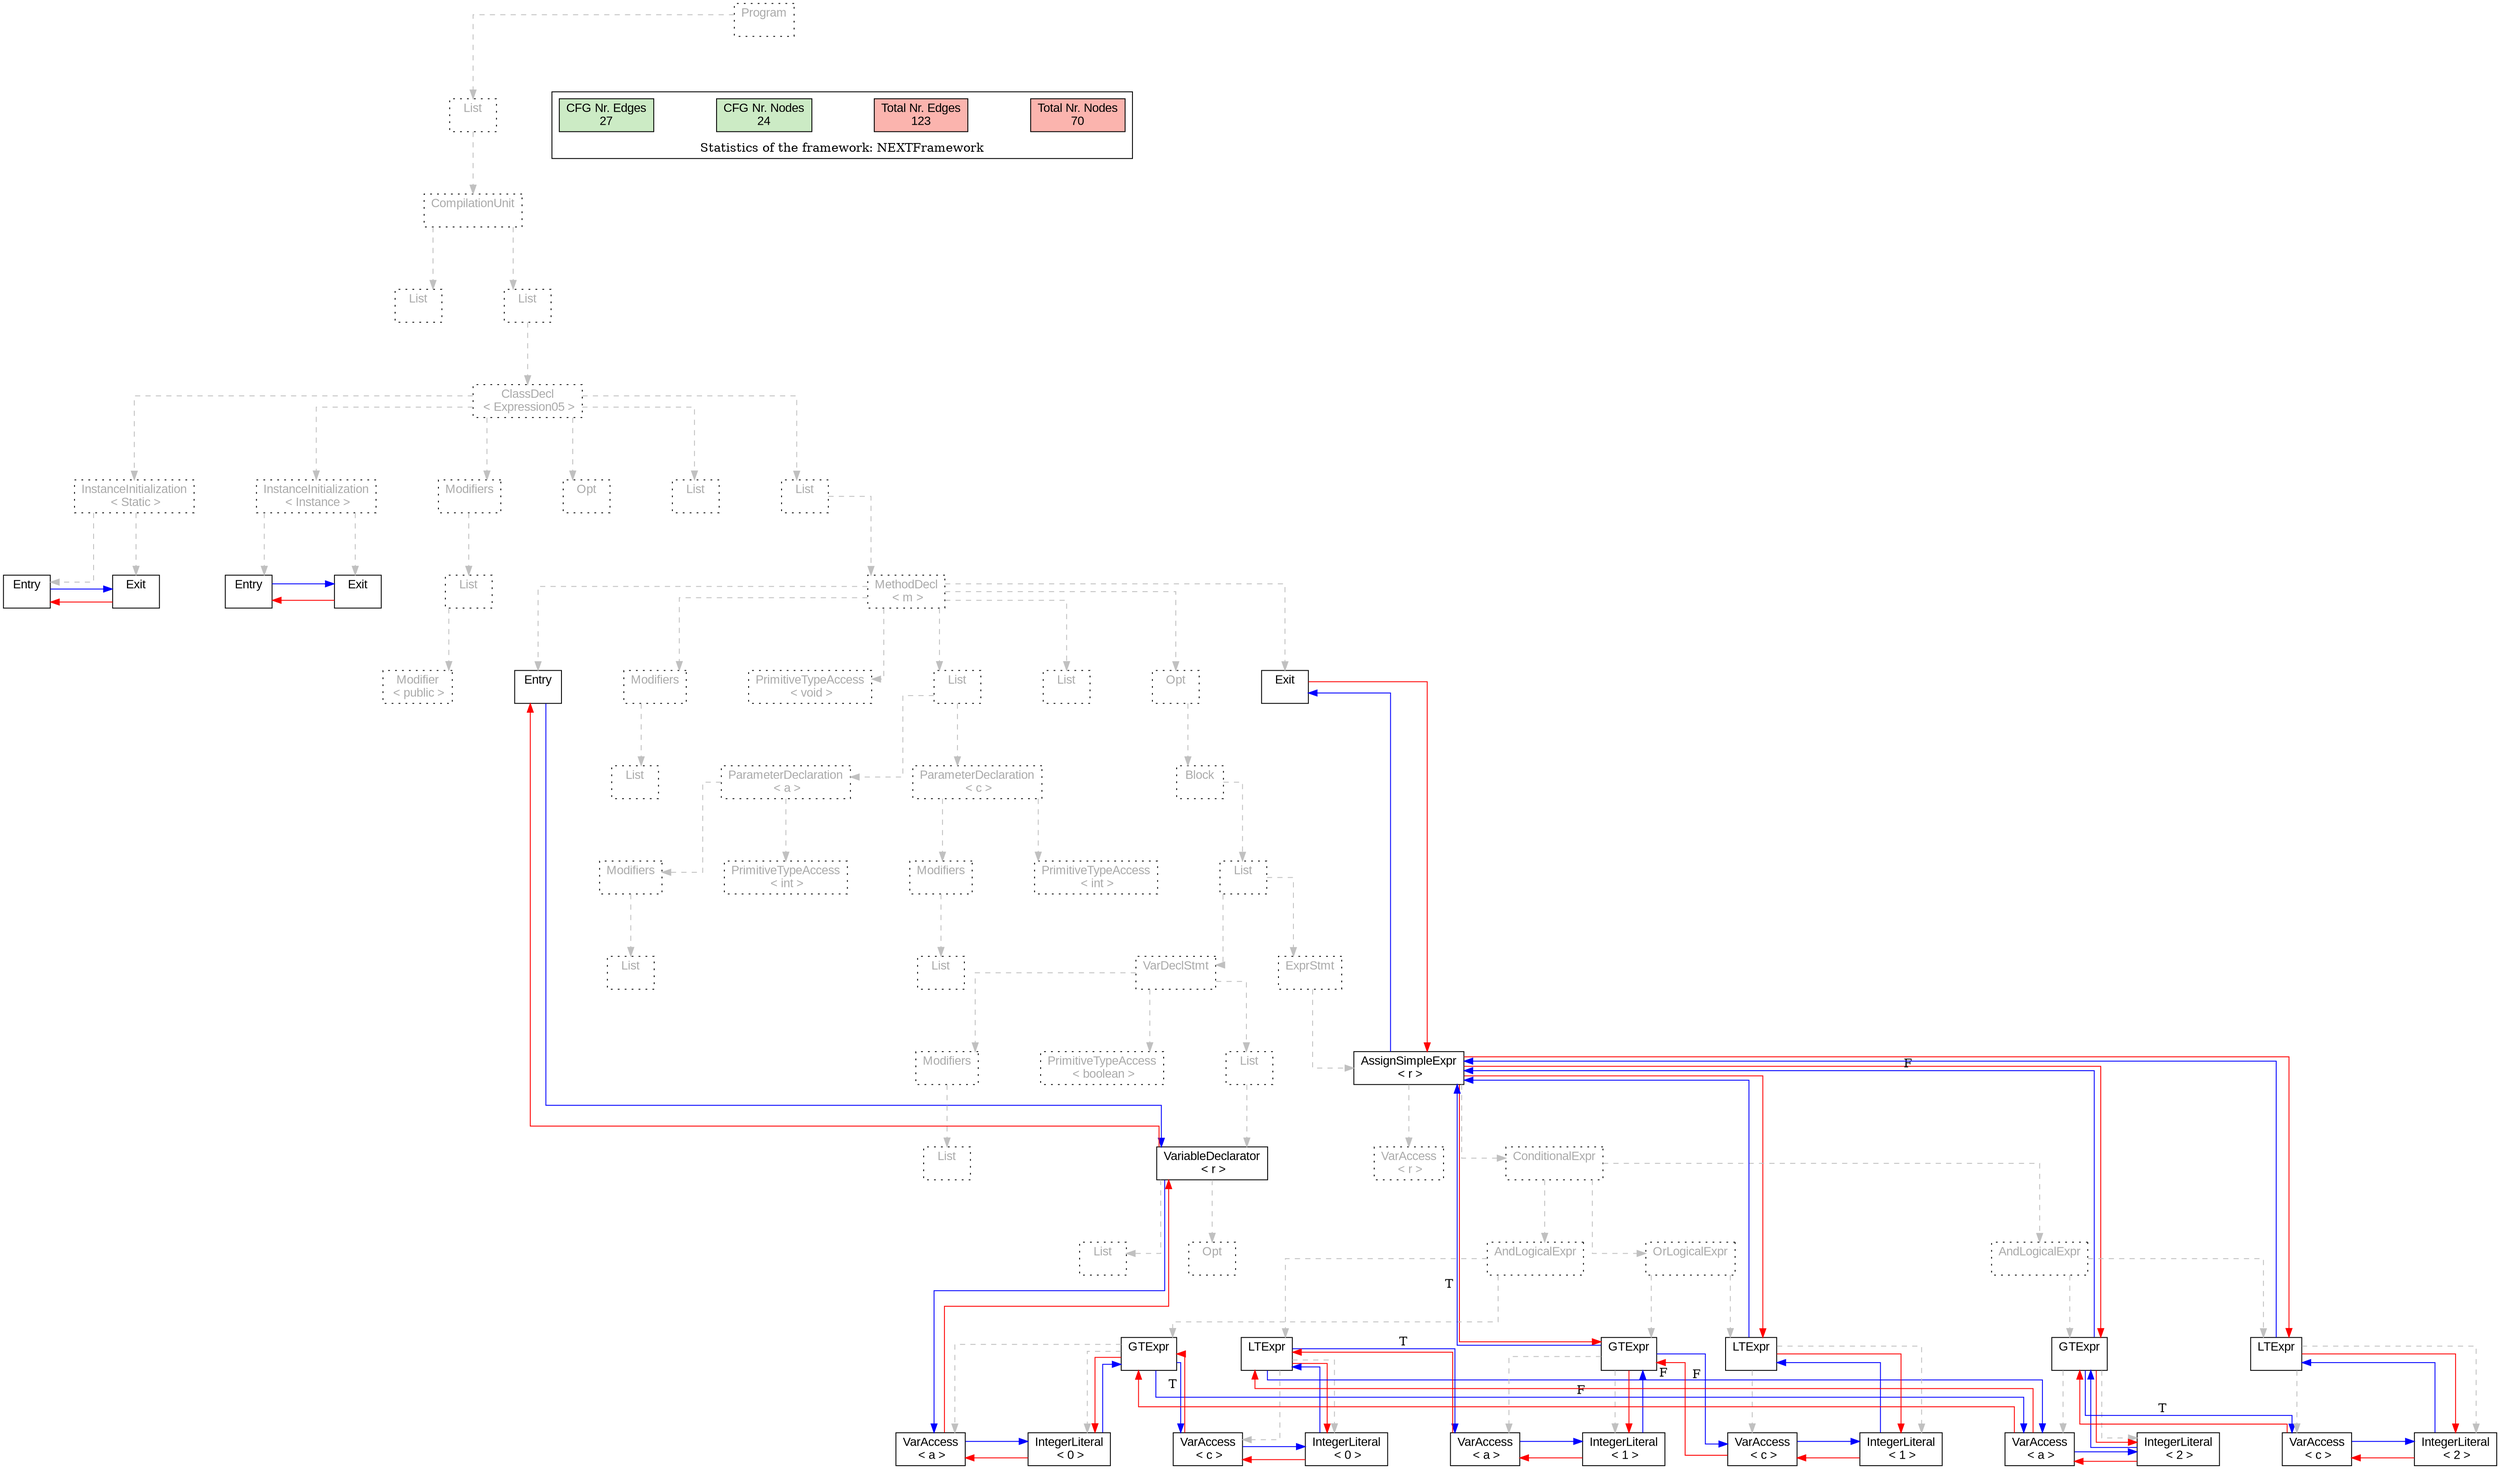 digraph G {
graph [splines=ortho, nodesep="1", ranksep="1"]
node [shape=rect, fontname=Arial];
{ rank = same; "Program[0]"}
{ rank = same; "List[1]"}
{ rank = same; "CompilationUnit[2]"}
{ rank = same; "List[3]"; "List[4]"}
{ rank = same; "ClassDecl[5]"}
{ rank = same; "Modifiers[22]"; "Opt[25]"; "List[26]"; "List[27]"; "InstanceInitialization[6]"; "InstanceInitialization[14]"}
{ rank = same; "List[23]"; "MethodDecl[28]"; "Entry[7]"; "Exit[8]"; "Entry[15]"; "Exit[16]"}
{ rank = same; "Modifier[24]"; "Entry[29]"; "Modifiers[30]"; "PrimitiveTypeAccess[32]"; "List[33]"; "List[42]"; "Opt[43]"; "Exit[44]"}
{ rank = same; "List[31]"; "ParameterDeclaration[34]"; "ParameterDeclaration[38]"; "Block[44]"}
{ rank = same; "Modifiers[35]"; "PrimitiveTypeAccess[37]"; "Modifiers[39]"; "PrimitiveTypeAccess[41]"; "List[45]"}
{ rank = same; "List[36]"; "List[40]"; "VarDeclStmt[46]"; "ExprStmt[54]"}
{ rank = same; "Modifiers[47]"; "PrimitiveTypeAccess[49]"; "List[50]"; "AssignSimpleExpr[55]"}
{ rank = same; "List[48]"; "VariableDeclarator[51]"; "VarAccess[56]"; "ConditionalExpr[57]"}
{ rank = same; "List[52]"; "Opt[53]"; "AndLogicalExpr[58]"; "OrLogicalExpr[65]"; "AndLogicalExpr[72]"}
{ rank = same; "GTExpr[59]"; "LTExpr[62]"; "GTExpr[66]"; "LTExpr[69]"; "GTExpr[73]"; "LTExpr[76]"}
{ rank = same; "VarAccess[60]"; "IntegerLiteral[61]"; "VarAccess[63]"; "IntegerLiteral[64]"; "VarAccess[67]"; "IntegerLiteral[68]"; "VarAccess[70]"; "IntegerLiteral[71]"; "VarAccess[74]"; "IntegerLiteral[75]"; "VarAccess[77]"; "IntegerLiteral[78]"}
"Program[0]" [label="Program\n ", style= dotted   fillcolor="#eeeeee" fontcolor="#aaaaaa"  ]
"List[1]" [label="List\n ", style= dotted   fillcolor="#eeeeee" fontcolor="#aaaaaa"  ]
"CompilationUnit[2]" [label="CompilationUnit\n ", style= dotted   fillcolor="#eeeeee" fontcolor="#aaaaaa"  ]
"List[3]" [label="List\n ", style= dotted   fillcolor="#eeeeee" fontcolor="#aaaaaa"  ]
"List[4]" [label="List\n ", style= dotted   fillcolor="#eeeeee" fontcolor="#aaaaaa"  ]
"ClassDecl[5]" [label="ClassDecl\n < Expression05 >", style= dotted   fillcolor="#eeeeee" fontcolor="#aaaaaa"  ]
"Modifiers[22]" [label="Modifiers\n ", style= dotted   fillcolor="#eeeeee" fontcolor="#aaaaaa"  ]
"List[23]" [label="List\n ", style= dotted   fillcolor="#eeeeee" fontcolor="#aaaaaa"  ]
"Modifier[24]" [label="Modifier\n < public >", style= dotted   fillcolor="#eeeeee" fontcolor="#aaaaaa"  ]
"Opt[25]" [label="Opt\n ", style= dotted   fillcolor="#eeeeee" fontcolor="#aaaaaa"  ]
"List[26]" [label="List\n ", style= dotted   fillcolor="#eeeeee" fontcolor="#aaaaaa"  ]
"List[27]" [label="List\n ", style= dotted   fillcolor="#eeeeee" fontcolor="#aaaaaa"  ]
"MethodDecl[28]" [label="MethodDecl\n < m >", style= dotted   fillcolor="#eeeeee" fontcolor="#aaaaaa"  ]
"Entry[29]" [label="Entry\n ", fillcolor=white   style=filled  ]
"Modifiers[30]" [label="Modifiers\n ", style= dotted   fillcolor="#eeeeee" fontcolor="#aaaaaa"  ]
"List[31]" [label="List\n ", style= dotted   fillcolor="#eeeeee" fontcolor="#aaaaaa"  ]
"PrimitiveTypeAccess[32]" [label="PrimitiveTypeAccess\n < void >", style= dotted   fillcolor="#eeeeee" fontcolor="#aaaaaa"  ]
"List[33]" [label="List\n ", style= dotted   fillcolor="#eeeeee" fontcolor="#aaaaaa"  ]
"ParameterDeclaration[34]" [label="ParameterDeclaration\n < a >", style= dotted   fillcolor="#eeeeee" fontcolor="#aaaaaa"  ]
"Modifiers[35]" [label="Modifiers\n ", style= dotted   fillcolor="#eeeeee" fontcolor="#aaaaaa"  ]
"List[36]" [label="List\n ", style= dotted   fillcolor="#eeeeee" fontcolor="#aaaaaa"  ]
"PrimitiveTypeAccess[37]" [label="PrimitiveTypeAccess\n < int >", style= dotted   fillcolor="#eeeeee" fontcolor="#aaaaaa"  ]
"ParameterDeclaration[38]" [label="ParameterDeclaration\n < c >", style= dotted   fillcolor="#eeeeee" fontcolor="#aaaaaa"  ]
"Modifiers[39]" [label="Modifiers\n ", style= dotted   fillcolor="#eeeeee" fontcolor="#aaaaaa"  ]
"List[40]" [label="List\n ", style= dotted   fillcolor="#eeeeee" fontcolor="#aaaaaa"  ]
"PrimitiveTypeAccess[41]" [label="PrimitiveTypeAccess\n < int >", style= dotted   fillcolor="#eeeeee" fontcolor="#aaaaaa"  ]
"List[42]" [label="List\n ", style= dotted   fillcolor="#eeeeee" fontcolor="#aaaaaa"  ]
"Opt[43]" [label="Opt\n ", style= dotted   fillcolor="#eeeeee" fontcolor="#aaaaaa"  ]
"Block[44]" [label="Block\n ", style= dotted   fillcolor="#eeeeee" fontcolor="#aaaaaa"  ]
"List[45]" [label="List\n ", style= dotted   fillcolor="#eeeeee" fontcolor="#aaaaaa"  ]
"VarDeclStmt[46]" [label="VarDeclStmt\n ", style= dotted   fillcolor="#eeeeee" fontcolor="#aaaaaa"  ]
"Modifiers[47]" [label="Modifiers\n ", style= dotted   fillcolor="#eeeeee" fontcolor="#aaaaaa"  ]
"List[48]" [label="List\n ", style= dotted   fillcolor="#eeeeee" fontcolor="#aaaaaa"  ]
"PrimitiveTypeAccess[49]" [label="PrimitiveTypeAccess\n < boolean >", style= dotted   fillcolor="#eeeeee" fontcolor="#aaaaaa"  ]
"List[50]" [label="List\n ", style= dotted   fillcolor="#eeeeee" fontcolor="#aaaaaa"  ]
"VariableDeclarator[51]" [label="VariableDeclarator\n < r >", fillcolor=white   style=filled  ]
"List[52]" [label="List\n ", style= dotted   fillcolor="#eeeeee" fontcolor="#aaaaaa"  ]
"Opt[53]" [label="Opt\n ", style= dotted   fillcolor="#eeeeee" fontcolor="#aaaaaa"  ]
"ExprStmt[54]" [label="ExprStmt\n ", style= dotted   fillcolor="#eeeeee" fontcolor="#aaaaaa"  ]
"AssignSimpleExpr[55]" [label="AssignSimpleExpr\n < r >", fillcolor=white   style=filled  ]
"VarAccess[56]" [label="VarAccess\n < r >", style= dotted   fillcolor="#eeeeee" fontcolor="#aaaaaa"  ]
"ConditionalExpr[57]" [label="ConditionalExpr\n ", style= dotted   fillcolor="#eeeeee" fontcolor="#aaaaaa"  ]
"AndLogicalExpr[58]" [label="AndLogicalExpr\n ", style= dotted   fillcolor="#eeeeee" fontcolor="#aaaaaa"  ]
"GTExpr[59]" [label="GTExpr\n ", fillcolor=white   style=filled  ]
"VarAccess[60]" [label="VarAccess\n < a >", fillcolor=white   style=filled  ]
"IntegerLiteral[61]" [label="IntegerLiteral\n < 0 >", fillcolor=white   style=filled  ]
"LTExpr[62]" [label="LTExpr\n ", fillcolor=white   style=filled  ]
"VarAccess[63]" [label="VarAccess\n < c >", fillcolor=white   style=filled  ]
"IntegerLiteral[64]" [label="IntegerLiteral\n < 0 >", fillcolor=white   style=filled  ]
"OrLogicalExpr[65]" [label="OrLogicalExpr\n ", style= dotted   fillcolor="#eeeeee" fontcolor="#aaaaaa"  ]
"GTExpr[66]" [label="GTExpr\n ", fillcolor=white   style=filled  ]
"VarAccess[67]" [label="VarAccess\n < a >", fillcolor=white   style=filled  ]
"IntegerLiteral[68]" [label="IntegerLiteral\n < 1 >", fillcolor=white   style=filled  ]
"LTExpr[69]" [label="LTExpr\n ", fillcolor=white   style=filled  ]
"VarAccess[70]" [label="VarAccess\n < c >", fillcolor=white   style=filled  ]
"IntegerLiteral[71]" [label="IntegerLiteral\n < 1 >", fillcolor=white   style=filled  ]
"AndLogicalExpr[72]" [label="AndLogicalExpr\n ", style= dotted   fillcolor="#eeeeee" fontcolor="#aaaaaa"  ]
"GTExpr[73]" [label="GTExpr\n ", fillcolor=white   style=filled  ]
"VarAccess[74]" [label="VarAccess\n < a >", fillcolor=white   style=filled  ]
"IntegerLiteral[75]" [label="IntegerLiteral\n < 2 >", fillcolor=white   style=filled  ]
"LTExpr[76]" [label="LTExpr\n ", fillcolor=white   style=filled  ]
"VarAccess[77]" [label="VarAccess\n < c >", fillcolor=white   style=filled  ]
"IntegerLiteral[78]" [label="IntegerLiteral\n < 2 >", fillcolor=white   style=filled  ]
"Exit[44]" [label="Exit\n ", fillcolor=white   style=filled  ]
"InstanceInitialization[6]" [label="InstanceInitialization\n < Instance >", style= dotted   fillcolor="#eeeeee" fontcolor="#aaaaaa"  ]
"Entry[7]" [label="Entry\n ", fillcolor=white   style=filled  ]
"Exit[8]" [label="Exit\n ", fillcolor=white   style=filled  ]
"InstanceInitialization[14]" [label="InstanceInitialization\n < Static >", style= dotted   fillcolor="#eeeeee" fontcolor="#aaaaaa"  ]
"Entry[15]" [label="Entry\n ", fillcolor=white   style=filled  ]
"Exit[16]" [label="Exit\n ", fillcolor=white   style=filled  ]
"CompilationUnit[2]" -> "List[3]" [style=dashed, color=gray]
"List[23]" -> "Modifier[24]" [style=dashed, color=gray]
"Modifiers[22]" -> "List[23]" [style=dashed, color=gray]
"ClassDecl[5]" -> "Modifiers[22]" [style=dashed, color=gray]
"ClassDecl[5]" -> "Opt[25]" [style=dashed, color=gray]
"ClassDecl[5]" -> "List[26]" [style=dashed, color=gray]
"MethodDecl[28]" -> "Entry[29]" [style=dashed, color=gray]
"Modifiers[30]" -> "List[31]" [style=dashed, color=gray]
"MethodDecl[28]" -> "Modifiers[30]" [style=dashed, color=gray]
"MethodDecl[28]" -> "PrimitiveTypeAccess[32]" [style=dashed, color=gray]
"Modifiers[35]" -> "List[36]" [style=dashed, color=gray]
"ParameterDeclaration[34]" -> "Modifiers[35]" [style=dashed, color=gray]
"ParameterDeclaration[34]" -> "PrimitiveTypeAccess[37]" [style=dashed, color=gray]
"List[33]" -> "ParameterDeclaration[34]" [style=dashed, color=gray]
"Modifiers[39]" -> "List[40]" [style=dashed, color=gray]
"ParameterDeclaration[38]" -> "Modifiers[39]" [style=dashed, color=gray]
"ParameterDeclaration[38]" -> "PrimitiveTypeAccess[41]" [style=dashed, color=gray]
"List[33]" -> "ParameterDeclaration[38]" [style=dashed, color=gray]
"MethodDecl[28]" -> "List[33]" [style=dashed, color=gray]
"MethodDecl[28]" -> "List[42]" [style=dashed, color=gray]
"Modifiers[47]" -> "List[48]" [style=dashed, color=gray]
"VarDeclStmt[46]" -> "Modifiers[47]" [style=dashed, color=gray]
"VarDeclStmt[46]" -> "PrimitiveTypeAccess[49]" [style=dashed, color=gray]
"VariableDeclarator[51]" -> "List[52]" [style=dashed, color=gray]
"VariableDeclarator[51]" -> "Opt[53]" [style=dashed, color=gray]
"List[50]" -> "VariableDeclarator[51]" [style=dashed, color=gray]
"VarDeclStmt[46]" -> "List[50]" [style=dashed, color=gray]
"List[45]" -> "VarDeclStmt[46]" [style=dashed, color=gray]
"AssignSimpleExpr[55]" -> "VarAccess[56]" [style=dashed, color=gray]
"GTExpr[59]" -> "VarAccess[60]" [style=dashed, color=gray]
"GTExpr[59]" -> "IntegerLiteral[61]" [style=dashed, color=gray]
"AndLogicalExpr[58]" -> "GTExpr[59]" [style=dashed, color=gray]
"LTExpr[62]" -> "VarAccess[63]" [style=dashed, color=gray]
"LTExpr[62]" -> "IntegerLiteral[64]" [style=dashed, color=gray]
"AndLogicalExpr[58]" -> "LTExpr[62]" [style=dashed, color=gray]
"ConditionalExpr[57]" -> "AndLogicalExpr[58]" [style=dashed, color=gray]
"GTExpr[66]" -> "VarAccess[67]" [style=dashed, color=gray]
"GTExpr[66]" -> "IntegerLiteral[68]" [style=dashed, color=gray]
"OrLogicalExpr[65]" -> "GTExpr[66]" [style=dashed, color=gray]
"LTExpr[69]" -> "VarAccess[70]" [style=dashed, color=gray]
"LTExpr[69]" -> "IntegerLiteral[71]" [style=dashed, color=gray]
"OrLogicalExpr[65]" -> "LTExpr[69]" [style=dashed, color=gray]
"ConditionalExpr[57]" -> "OrLogicalExpr[65]" [style=dashed, color=gray]
"GTExpr[73]" -> "VarAccess[74]" [style=dashed, color=gray]
"GTExpr[73]" -> "IntegerLiteral[75]" [style=dashed, color=gray]
"AndLogicalExpr[72]" -> "GTExpr[73]" [style=dashed, color=gray]
"LTExpr[76]" -> "VarAccess[77]" [style=dashed, color=gray]
"LTExpr[76]" -> "IntegerLiteral[78]" [style=dashed, color=gray]
"AndLogicalExpr[72]" -> "LTExpr[76]" [style=dashed, color=gray]
"ConditionalExpr[57]" -> "AndLogicalExpr[72]" [style=dashed, color=gray]
"AssignSimpleExpr[55]" -> "ConditionalExpr[57]" [style=dashed, color=gray]
"ExprStmt[54]" -> "AssignSimpleExpr[55]" [style=dashed, color=gray]
"List[45]" -> "ExprStmt[54]" [style=dashed, color=gray]
"Block[44]" -> "List[45]" [style=dashed, color=gray]
"Opt[43]" -> "Block[44]" [style=dashed, color=gray]
"MethodDecl[28]" -> "Opt[43]" [style=dashed, color=gray]
"MethodDecl[28]" -> "Exit[44]" [style=dashed, color=gray]
"List[27]" -> "MethodDecl[28]" [style=dashed, color=gray]
"ClassDecl[5]" -> "List[27]" [style=dashed, color=gray]
"InstanceInitialization[6]" -> "Entry[7]" [style=dashed, color=gray]
"InstanceInitialization[6]" -> "Exit[8]" [style=dashed, color=gray]
"InstanceInitialization[14]" -> "Entry[15]" [style=dashed, color=gray]
"InstanceInitialization[14]" -> "Exit[16]" [style=dashed, color=gray]
"ClassDecl[5]" -> "InstanceInitialization[6]" [style=dashed, color=gray]
"ClassDecl[5]" -> "InstanceInitialization[14]" [style=dashed, color=gray]
"List[4]" -> "ClassDecl[5]" [style=dashed, color=gray]
"CompilationUnit[2]" -> "List[4]" [style=dashed, color=gray]
"List[1]" -> "CompilationUnit[2]" [style=dashed, color=gray]
"Program[0]" -> "List[1]" [style=dashed, color=gray]
"Exit[16]" -> "Entry[15]" [color=red, constraint=false]
"Entry[15]" -> "Exit[16]" [color=blue, constraint=false, xlabel=" "] 
"Exit[8]" -> "Entry[7]" [color=red, constraint=false]
"Entry[7]" -> "Exit[8]" [color=blue, constraint=false, xlabel=" "] 
"Exit[44]" -> "AssignSimpleExpr[55]" [color=red, constraint=false]
"AssignSimpleExpr[55]" -> "Exit[44]" [color=blue, constraint=false, xlabel=" "] 
"AssignSimpleExpr[55]" -> "GTExpr[66]" [color=red, constraint=false]
"AssignSimpleExpr[55]" -> "LTExpr[69]" [color=red, constraint=false]
"AssignSimpleExpr[55]" -> "GTExpr[73]" [color=red, constraint=false]
"AssignSimpleExpr[55]" -> "LTExpr[76]" [color=red, constraint=false]
"LTExpr[69]" -> "AssignSimpleExpr[55]" [color=blue, constraint=false, xlabel=" "] 
"LTExpr[69]" -> "IntegerLiteral[71]" [color=red, constraint=false]
"IntegerLiteral[71]" -> "LTExpr[69]" [color=blue, constraint=false, xlabel=" "] 
"IntegerLiteral[71]" -> "VarAccess[70]" [color=red, constraint=false]
"VarAccess[70]" -> "IntegerLiteral[71]" [color=blue, constraint=false, xlabel=" "] 
"VarAccess[70]" -> "GTExpr[66]" [color=red, constraint=false]
"GTExpr[66]" -> "AssignSimpleExpr[55]" [color=blue, constraint=false, xlabel="T "] 
"GTExpr[66]" -> "VarAccess[70]" [color=blue, constraint=false, xlabel="F "] 
"GTExpr[66]" -> "IntegerLiteral[68]" [color=red, constraint=false]
"IntegerLiteral[68]" -> "GTExpr[66]" [color=blue, constraint=false, xlabel=" "] 
"IntegerLiteral[68]" -> "VarAccess[67]" [color=red, constraint=false]
"VarAccess[67]" -> "IntegerLiteral[68]" [color=blue, constraint=false, xlabel=" "] 
"VarAccess[67]" -> "LTExpr[62]" [color=red, constraint=false]
"LTExpr[76]" -> "AssignSimpleExpr[55]" [color=blue, constraint=false, xlabel=" "] 
"LTExpr[76]" -> "IntegerLiteral[78]" [color=red, constraint=false]
"IntegerLiteral[78]" -> "LTExpr[76]" [color=blue, constraint=false, xlabel=" "] 
"IntegerLiteral[78]" -> "VarAccess[77]" [color=red, constraint=false]
"VarAccess[77]" -> "IntegerLiteral[78]" [color=blue, constraint=false, xlabel=" "] 
"VarAccess[77]" -> "GTExpr[73]" [color=red, constraint=false]
"GTExpr[73]" -> "VarAccess[77]" [color=blue, constraint=false, xlabel="T "] 
"GTExpr[73]" -> "AssignSimpleExpr[55]" [color=blue, constraint=false, xlabel="F "] 
"GTExpr[73]" -> "IntegerLiteral[75]" [color=red, constraint=false]
"IntegerLiteral[75]" -> "GTExpr[73]" [color=blue, constraint=false, xlabel=" "] 
"IntegerLiteral[75]" -> "VarAccess[74]" [color=red, constraint=false]
"VarAccess[74]" -> "IntegerLiteral[75]" [color=blue, constraint=false, xlabel=" "] 
"VarAccess[74]" -> "GTExpr[59]" [color=red, constraint=false]
"VarAccess[74]" -> "LTExpr[62]" [color=red, constraint=false]
"LTExpr[62]" -> "VarAccess[67]" [color=blue, constraint=false, xlabel="T "] 
"LTExpr[62]" -> "VarAccess[74]" [color=blue, constraint=false, xlabel="F "] 
"LTExpr[62]" -> "IntegerLiteral[64]" [color=red, constraint=false]
"IntegerLiteral[64]" -> "LTExpr[62]" [color=blue, constraint=false, xlabel=" "] 
"IntegerLiteral[64]" -> "VarAccess[63]" [color=red, constraint=false]
"VarAccess[63]" -> "IntegerLiteral[64]" [color=blue, constraint=false, xlabel=" "] 
"VarAccess[63]" -> "GTExpr[59]" [color=red, constraint=false]
"GTExpr[59]" -> "VarAccess[63]" [color=blue, constraint=false, xlabel="T "] 
"GTExpr[59]" -> "VarAccess[74]" [color=blue, constraint=false, xlabel="F "] 
"GTExpr[59]" -> "IntegerLiteral[61]" [color=red, constraint=false]
"IntegerLiteral[61]" -> "GTExpr[59]" [color=blue, constraint=false, xlabel=" "] 
"IntegerLiteral[61]" -> "VarAccess[60]" [color=red, constraint=false]
"VarAccess[60]" -> "IntegerLiteral[61]" [color=blue, constraint=false, xlabel=" "] 
"VarAccess[60]" -> "VariableDeclarator[51]" [color=red, constraint=false]
"VariableDeclarator[51]" -> "VarAccess[60]" [color=blue, constraint=false, xlabel=" "] 
"VariableDeclarator[51]" -> "Entry[29]" [color=red, constraint=false]
"Entry[29]" -> "VariableDeclarator[51]" [color=blue, constraint=false, xlabel=" "] 
"List[3]" -> "List[4]" [style=invis]
"InstanceInitialization[14]" -> "InstanceInitialization[6]" -> "Modifiers[22]" -> "Opt[25]" -> "List[26]" -> "List[27]" [style=invis]
"Entry[29]" -> "Modifiers[30]" -> "PrimitiveTypeAccess[32]" -> "List[33]" -> "List[42]" -> "Opt[43]" -> "Exit[44]" [style=invis]
"ParameterDeclaration[34]" -> "ParameterDeclaration[38]" [style=invis]
"Modifiers[35]" -> "PrimitiveTypeAccess[37]" [style=invis]
"Modifiers[39]" -> "PrimitiveTypeAccess[41]" [style=invis]
"VarDeclStmt[46]" -> "ExprStmt[54]" [style=invis]
"Modifiers[47]" -> "PrimitiveTypeAccess[49]" -> "List[50]" [style=invis]
"List[52]" -> "Opt[53]" [style=invis]
"VarAccess[56]" -> "ConditionalExpr[57]" [style=invis]
"AndLogicalExpr[58]" -> "OrLogicalExpr[65]" -> "AndLogicalExpr[72]" [style=invis]
"GTExpr[59]" -> "LTExpr[62]" [style=invis]
"VarAccess[60]" -> "IntegerLiteral[61]" [style=invis]
"VarAccess[63]" -> "IntegerLiteral[64]" [style=invis]
"GTExpr[66]" -> "LTExpr[69]" [style=invis]
"VarAccess[67]" -> "IntegerLiteral[68]" [style=invis]
"VarAccess[70]" -> "IntegerLiteral[71]" [style=invis]
"GTExpr[73]" -> "LTExpr[76]" [style=invis]
"VarAccess[74]" -> "IntegerLiteral[75]" [style=invis]
"VarAccess[77]" -> "IntegerLiteral[78]" [style=invis]
"Entry[7]" -> "Exit[8]" [style=invis]
"Entry[15]" -> "Exit[16]" [style=invis]

subgraph cluster_legend {
{node [style=filled, fillcolor=1, colorscheme="pastel13"]
Nodes [label="Total Nr. Nodes
70", fillcolor=1]
Edges [label="Total Nr. Edges
123", fillcolor=1]
NodesCFG [label="CFG Nr. Nodes
24", fillcolor=3]
EdgesCFG [label="CFG Nr. Edges
27", fillcolor=3]
Nodes-> "Program[0]" -> NodesCFG  [style="invis"]
Edges -> "Program[0]" ->EdgesCFG [style="invis"]}
label = "Statistics of the framework: NEXTFramework"
style="solid"
ranksep=0.05
nodesep=0.01
labelloc = b
len=2
}}
